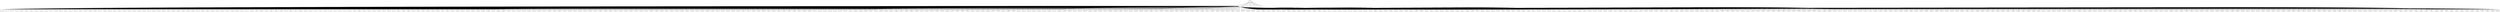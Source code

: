 graph sample {
15 -- 5;
5 -- 15;
15 -- 1;
1 -- 15;
15 -- 2;
2 -- 15;
15 -- 3;
3 -- 15;
15 -- 4;
4 -- 15;
5 -- 6;
6 -- 5;
5 -- 7;
7 -- 5;
5 -- 8;
8 -- 5;
5 -- 9;
9 -- 5;
5 -- 10;
10 -- 5;
5 -- 11;
11 -- 5;
5 -- 12;
12 -- 5;
5 -- 13;
13 -- 5;
5 -- 14;
14 -- 5;
5 -- 16;
16 -- 5;
5 -- 17;
17 -- 5;
5 -- 18;
18 -- 5;
5 -- 19;
19 -- 5;
5 -- 20;
20 -- 5;
5 -- 21;
21 -- 5;
5 -- 22;
22 -- 5;
5 -- 23;
23 -- 5;
5 -- 24;
24 -- 5;
5 -- 25;
25 -- 5;
5 -- 26;
26 -- 5;
5 -- 27;
27 -- 5;
5 -- 28;
28 -- 5;
5 -- 29;
29 -- 5;
5 -- 30;
30 -- 5;
5 -- 31;
31 -- 5;
5 -- 32;
32 -- 5;
5 -- 33;
33 -- 5;
5 -- 34;
34 -- 5;
5 -- 35;
35 -- 5;
5 -- 36;
36 -- 5;
5 -- 37;
37 -- 5;
5 -- 38;
38 -- 5;
5 -- 39;
39 -- 5;
5 -- 40;
40 -- 5;
5 -- 41;
41 -- 5;
5 -- 42;
42 -- 5;
5 -- 43;
43 -- 5;
5 -- 44;
44 -- 5;
5 -- 45;
45 -- 5;
5 -- 46;
46 -- 5;
5 -- 47;
47 -- 5;
5 -- 48;
48 -- 5;
5 -- 49;
49 -- 5;
5 -- 50;
50 -- 5;
5 -- 51;
51 -- 5;
5 -- 52;
52 -- 5;
5 -- 53;
53 -- 5;
5 -- 54;
54 -- 5;
5 -- 55;
55 -- 5;
5 -- 56;
56 -- 5;
5 -- 57;
57 -- 5;
5 -- 58;
58 -- 5;
5 -- 59;
59 -- 5;
5 -- 60;
60 -- 5;
5 -- 61;
61 -- 5;
5 -- 62;
62 -- 5;
5 -- 63;
63 -- 5;
5 -- 64;
64 -- 5;
5 -- 65;
65 -- 5;
5 -- 66;
66 -- 5;
5 -- 67;
67 -- 5;
5 -- 68;
68 -- 5;
5 -- 69;
69 -- 5;
5 -- 70;
70 -- 5;
5 -- 71;
71 -- 5;
5 -- 72;
72 -- 5;
5 -- 73;
73 -- 5;
5 -- 74;
74 -- 5;
5 -- 75;
75 -- 5;
5 -- 76;
76 -- 5;
5 -- 77;
77 -- 5;
5 -- 78;
78 -- 5;
5 -- 79;
79 -- 5;
5 -- 80;
80 -- 5;
5 -- 81;
81 -- 5;
5 -- 82;
82 -- 5;
5 -- 83;
83 -- 5;
5 -- 84;
84 -- 5;
5 -- 85;
85 -- 5;
5 -- 86;
86 -- 5;
5 -- 87;
87 -- 5;
5 -- 88;
88 -- 5;
5 -- 89;
89 -- 5;
5 -- 90;
90 -- 5;
5 -- 91;
91 -- 5;
5 -- 92;
92 -- 5;
5 -- 93;
93 -- 5;
5 -- 94;
94 -- 5;
5 -- 95;
95 -- 5;
5 -- 96;
96 -- 5;
5 -- 97;
97 -- 5;
5 -- 98;
98 -- 5;
5 -- 99;
99 -- 5;
5 -- 100;
100 -- 5;
5 -- 101;
101 -- 5;
5 -- 102;
102 -- 5;
5 -- 103;
103 -- 5;
5 -- 104;
104 -- 5;
5 -- 105;
105 -- 5;
5 -- 106;
106 -- 5;
5 -- 107;
107 -- 5;
5 -- 108;
108 -- 5;
5 -- 109;
109 -- 5;
5 -- 110;
110 -- 5;
5 -- 111;
111 -- 5;
5 -- 112;
112 -- 5;
5 -- 113;
113 -- 5;
5 -- 114;
114 -- 5;
5 -- 115;
115 -- 5;
5 -- 116;
116 -- 5;
5 -- 117;
117 -- 5;
5 -- 118;
118 -- 5;
5 -- 119;
119 -- 5;
5 -- 120;
120 -- 5;
5 -- 121;
121 -- 5;
5 -- 122;
122 -- 5;
5 -- 123;
123 -- 5;
5 -- 124;
124 -- 5;
5 -- 125;
125 -- 5;
5 -- 126;
126 -- 5;
5 -- 127;
127 -- 5;
5 -- 128;
128 -- 5;
5 -- 129;
129 -- 5;
5 -- 130;
130 -- 5;
5 -- 131;
131 -- 5;
5 -- 132;
132 -- 5;
5 -- 133;
133 -- 5;
5 -- 134;
134 -- 5;
5 -- 135;
135 -- 5;
5 -- 136;
136 -- 5;
5 -- 137;
137 -- 5;
5 -- 138;
138 -- 5;
5 -- 139;
139 -- 5;
5 -- 140;
140 -- 5;
5 -- 141;
141 -- 5;
5 -- 142;
142 -- 5;
5 -- 143;
143 -- 5;
5 -- 144;
144 -- 5;
5 -- 145;
145 -- 5;
5 -- 146;
146 -- 5;
5 -- 147;
147 -- 5;
5 -- 148;
148 -- 5;
5 -- 149;
149 -- 5;
5 -- 150;
150 -- 5;
5 -- 151;
151 -- 5;
5 -- 152;
152 -- 5;
5 -- 153;
153 -- 5;
5 -- 154;
154 -- 5;
5 -- 155;
155 -- 5;
5 -- 156;
156 -- 5;
5 -- 157;
157 -- 5;
5 -- 158;
158 -- 5;
5 -- 159;
159 -- 5;
5 -- 160;
160 -- 5;
5 -- 161;
161 -- 5;
5 -- 162;
162 -- 5;
5 -- 163;
163 -- 5;
5 -- 164;
164 -- 5;
5 -- 165;
165 -- 5;
5 -- 166;
166 -- 5;
5 -- 167;
167 -- 5;
5 -- 168;
168 -- 5;
5 -- 169;
169 -- 5;
5 -- 170;
170 -- 5;
5 -- 171;
171 -- 5;
5 -- 172;
172 -- 5;
5 -- 173;
173 -- 5;
5 -- 174;
174 -- 5;
5 -- 175;
175 -- 5;
5 -- 176;
176 -- 5;
5 -- 177;
177 -- 5;
5 -- 178;
178 -- 5;
5 -- 179;
179 -- 5;
5 -- 180;
180 -- 5;
5 -- 181;
181 -- 5;
5 -- 182;
182 -- 5;
5 -- 183;
183 -- 5;
5 -- 184;
184 -- 5;
5 -- 185;
185 -- 5;
5 -- 186;
186 -- 5;
5 -- 187;
187 -- 5;
5 -- 188;
188 -- 5;
5 -- 189;
189 -- 5;
5 -- 190;
190 -- 5;
5 -- 191;
191 -- 5;
5 -- 192;
192 -- 5;
5 -- 193;
193 -- 5;
5 -- 194;
194 -- 5;
5 -- 195;
195 -- 5;
5 -- 196;
196 -- 5;
5 -- 197;
197 -- 5;
5 -- 198;
198 -- 5;
5 -- 199;
199 -- 5;
5 -- 200;
200 -- 5;
5 -- 201;
201 -- 5;
5 -- 202;
202 -- 5;
5 -- 203;
203 -- 5;
5 -- 204;
204 -- 5;
5 -- 205;
205 -- 5;
5 -- 206;
206 -- 5;
5 -- 207;
207 -- 5;
5 -- 208;
208 -- 5;
5 -- 209;
209 -- 5;
5 -- 210;
210 -- 5;
5 -- 211;
211 -- 5;
5 -- 212;
212 -- 5;
5 -- 213;
213 -- 5;
5 -- 214;
214 -- 5;
5 -- 215;
215 -- 5;
5 -- 216;
216 -- 5;
5 -- 217;
217 -- 5;
5 -- 218;
218 -- 5;
5 -- 219;
219 -- 5;
5 -- 220;
220 -- 5;
5 -- 221;
221 -- 5;
5 -- 222;
222 -- 5;
5 -- 223;
223 -- 5;
5 -- 224;
224 -- 5;
5 -- 225;
225 -- 5;
5 -- 226;
226 -- 5;
5 -- 227;
227 -- 5;
5 -- 228;
228 -- 5;
5 -- 229;
229 -- 5;
5 -- 230;
230 -- 5;
5 -- 231;
231 -- 5;
5 -- 232;
232 -- 5;
5 -- 233;
233 -- 5;
5 -- 234;
234 -- 5;
5 -- 235;
235 -- 5;
5 -- 236;
236 -- 5;
5 -- 237;
237 -- 5;
5 -- 238;
238 -- 5;
5 -- 239;
239 -- 5;
5 -- 240;
240 -- 5;
5 -- 241;
241 -- 5;
5 -- 242;
242 -- 5;
5 -- 243;
243 -- 5;
5 -- 244;
244 -- 5;
5 -- 245;
245 -- 5;
5 -- 246;
246 -- 5;
5 -- 247;
247 -- 5;
5 -- 248;
248 -- 5;
5 -- 249;
249 -- 5;
5 -- 250;
250 -- 5;
5 -- 251;
251 -- 5;
5 -- 252;
252 -- 5;
5 -- 253;
253 -- 5;
5 -- 254;
254 -- 5;
5 -- 255;
255 -- 5;
5 -- 256;
256 -- 5;
5 -- 257;
257 -- 5;
5 -- 258;
258 -- 5;
5 -- 259;
259 -- 5;
5 -- 260;
260 -- 5;
5 -- 261;
261 -- 5;
5 -- 262;
262 -- 5;
5 -- 263;
263 -- 5;
5 -- 264;
264 -- 5;
5 -- 265;
265 -- 5;
5 -- 266;
266 -- 5;
5 -- 267;
267 -- 5;
5 -- 268;
268 -- 5;
5 -- 269;
269 -- 5;
5 -- 270;
270 -- 5;
5 -- 271;
271 -- 5;
5 -- 272;
272 -- 5;
5 -- 273;
273 -- 5;
5 -- 274;
274 -- 5;
5 -- 275;
275 -- 5;
5 -- 276;
276 -- 5;
5 -- 277;
277 -- 5;
5 -- 278;
278 -- 5;
5 -- 279;
279 -- 5;
5 -- 280;
280 -- 5;
5 -- 281;
281 -- 5;
5 -- 282;
282 -- 5;
5 -- 283;
283 -- 5;
5 -- 284;
284 -- 5;
5 -- 285;
285 -- 5;
5 -- 286;
286 -- 5;
5 -- 287;
287 -- 5;
5 -- 288;
288 -- 5;
5 -- 289;
289 -- 5;
5 -- 290;
290 -- 5;
5 -- 291;
291 -- 5;
5 -- 292;
292 -- 5;
5 -- 293;
293 -- 5;
5 -- 294;
294 -- 5;
5 -- 295;
295 -- 5;
5 -- 296;
296 -- 5;
5 -- 297;
297 -- 5;
5 -- 298;
298 -- 5;
5 -- 299;
299 -- 5;
5 -- 300;
300 -- 5;
5 -- 301;
301 -- 5;
5 -- 302;
302 -- 5;
5 -- 303;
303 -- 5;
5 -- 304;
304 -- 5;
5 -- 305;
305 -- 5;
5 -- 306;
306 -- 5;
5 -- 307;
307 -- 5;
5 -- 308;
308 -- 5;
5 -- 309;
309 -- 5;
5 -- 310;
310 -- 5;
5 -- 311;
311 -- 5;
5 -- 312;
312 -- 5;
5 -- 313;
313 -- 5;
5 -- 314;
314 -- 5;
5 -- 315;
315 -- 5;
5 -- 316;
316 -- 5;
5 -- 317;
317 -- 5;
5 -- 318;
318 -- 5;
5 -- 319;
319 -- 5;
5 -- 320;
320 -- 5;
5 -- 321;
321 -- 5;
5 -- 322;
322 -- 5;
5 -- 323;
323 -- 5;
5 -- 324;
324 -- 5;
5 -- 325;
325 -- 5;
5 -- 326;
326 -- 5;
5 -- 327;
327 -- 5;
5 -- 328;
328 -- 5;
5 -- 329;
329 -- 5;
5 -- 330;
330 -- 5;
5 -- 331;
331 -- 5;
5 -- 332;
332 -- 5;
5 -- 333;
333 -- 5;
5 -- 334;
334 -- 5;
5 -- 335;
335 -- 5;
5 -- 336;
336 -- 5;
5 -- 337;
337 -- 5;
5 -- 338;
338 -- 5;
5 -- 339;
339 -- 5;
5 -- 340;
340 -- 5;
5 -- 341;
341 -- 5;
5 -- 342;
342 -- 5;
5 -- 343;
343 -- 5;
5 -- 344;
344 -- 5;
5 -- 345;
345 -- 5;
5 -- 346;
346 -- 5;
5 -- 347;
347 -- 5;
5 -- 348;
348 -- 5;
5 -- 349;
349 -- 5;
5 -- 350;
350 -- 5;
5 -- 351;
351 -- 5;
5 -- 352;
352 -- 5;
5 -- 353;
353 -- 5;
5 -- 354;
354 -- 5;
5 -- 355;
355 -- 5;
5 -- 356;
356 -- 5;
5 -- 357;
357 -- 5;
5 -- 358;
358 -- 5;
5 -- 359;
359 -- 5;
5 -- 360;
360 -- 5;
5 -- 361;
361 -- 5;
5 -- 362;
362 -- 5;
5 -- 363;
363 -- 5;
5 -- 364;
364 -- 5;
5 -- 365;
365 -- 5;
5 -- 366;
366 -- 5;
5 -- 367;
367 -- 5;
5 -- 368;
368 -- 5;
5 -- 369;
369 -- 5;
5 -- 370;
370 -- 5;
5 -- 371;
371 -- 5;
5 -- 372;
372 -- 5;
5 -- 373;
373 -- 5;
5 -- 374;
374 -- 5;
5 -- 375;
375 -- 5;
5 -- 376;
376 -- 5;
5 -- 377;
377 -- 5;
5 -- 378;
378 -- 5;
5 -- 379;
379 -- 5;
5 -- 380;
380 -- 5;
5 -- 381;
381 -- 5;
5 -- 382;
382 -- 5;
5 -- 383;
383 -- 5;
5 -- 384;
384 -- 5;
5 -- 385;
385 -- 5;
5 -- 386;
386 -- 5;
5 -- 387;
387 -- 5;
5 -- 388;
388 -- 5;
5 -- 389;
389 -- 5;
5 -- 390;
390 -- 5;
5 -- 391;
391 -- 5;
5 -- 392;
392 -- 5;
5 -- 393;
393 -- 5;
5 -- 394;
394 -- 5;
5 -- 395;
395 -- 5;
5 -- 396;
396 -- 5;
5 -- 397;
397 -- 5;
5 -- 398;
398 -- 5;
5 -- 399;
399 -- 5;
5 -- 400;
400 -- 5;
5 -- 401;
401 -- 5;
5 -- 402;
402 -- 5;
5 -- 403;
403 -- 5;
5 -- 404;
404 -- 5;
5 -- 405;
405 -- 5;
5 -- 406;
406 -- 5;
5 -- 407;
407 -- 5;
5 -- 408;
408 -- 5;
5 -- 409;
409 -- 5;
5 -- 410;
410 -- 5;
5 -- 411;
411 -- 5;
5 -- 412;
412 -- 5;
5 -- 413;
413 -- 5;
5 -- 414;
414 -- 5;
5 -- 415;
415 -- 5;
5 -- 416;
416 -- 5;
5 -- 417;
417 -- 5;
5 -- 418;
418 -- 5;
5 -- 419;
419 -- 5;
5 -- 420;
420 -- 5;
5 -- 421;
421 -- 5;
5 -- 422;
422 -- 5;
5 -- 423;
423 -- 5;
5 -- 424;
424 -- 5;
5 -- 425;
425 -- 5;
5 -- 426;
426 -- 5;
5 -- 427;
427 -- 5;
5 -- 428;
428 -- 5;
5 -- 429;
429 -- 5;
5 -- 430;
430 -- 5;
5 -- 431;
431 -- 5;
5 -- 432;
432 -- 5;
5 -- 433;
433 -- 5;
5 -- 434;
434 -- 5;
5 -- 435;
435 -- 5;
5 -- 436;
436 -- 5;
5 -- 437;
437 -- 5;
5 -- 438;
438 -- 5;
5 -- 439;
439 -- 5;
5 -- 440;
440 -- 5;
5 -- 441;
441 -- 5;
5 -- 442;
442 -- 5;
5 -- 443;
443 -- 5;
5 -- 444;
444 -- 5;
5 -- 445;
445 -- 5;
5 -- 446;
446 -- 5;
5 -- 447;
447 -- 5;
5 -- 448;
448 -- 5;
5 -- 449;
449 -- 5;
5 -- 450;
450 -- 5;
5 -- 451;
451 -- 5;
5 -- 452;
452 -- 5;
5 -- 453;
453 -- 5;
5 -- 454;
454 -- 5;
5 -- 455;
455 -- 5;
5 -- 456;
456 -- 5;
5 -- 457;
457 -- 5;
5 -- 458;
458 -- 5;
5 -- 459;
459 -- 5;
5 -- 460;
460 -- 5;
5 -- 461;
461 -- 5;
5 -- 462;
462 -- 5;
5 -- 463;
463 -- 5;
5 -- 464;
464 -- 5;
5 -- 465;
465 -- 5;
5 -- 466;
466 -- 5;
5 -- 467;
467 -- 5;
5 -- 468;
468 -- 5;
5 -- 469;
469 -- 5;
5 -- 470;
470 -- 5;
5 -- 471;
471 -- 5;
5 -- 472;
472 -- 5;
5 -- 473;
473 -- 5;
5 -- 474;
474 -- 5;
5 -- 475;
475 -- 5;
5 -- 476;
476 -- 5;
5 -- 477;
477 -- 5;
5 -- 478;
478 -- 5;
5 -- 479;
479 -- 5;
5 -- 480;
480 -- 5;
5 -- 481;
481 -- 5;
5 -- 482;
482 -- 5;
5 -- 483;
483 -- 5;
5 -- 484;
484 -- 5;
5 -- 485;
485 -- 5;
5 -- 486;
486 -- 5;
5 -- 487;
487 -- 5;
5 -- 488;
488 -- 5;
5 -- 489;
489 -- 5;
5 -- 490;
490 -- 5;
5 -- 491;
491 -- 5;
5 -- 492;
492 -- 5;
5 -- 493;
493 -- 5;
5 -- 494;
494 -- 5;
5 -- 495;
495 -- 5;
5 -- 496;
496 -- 5;
5 -- 497;
497 -- 5;
5 -- 498;
498 -- 5;
5 -- 499;
499 -- 5;
5 -- 500;
500 -- 5;
}